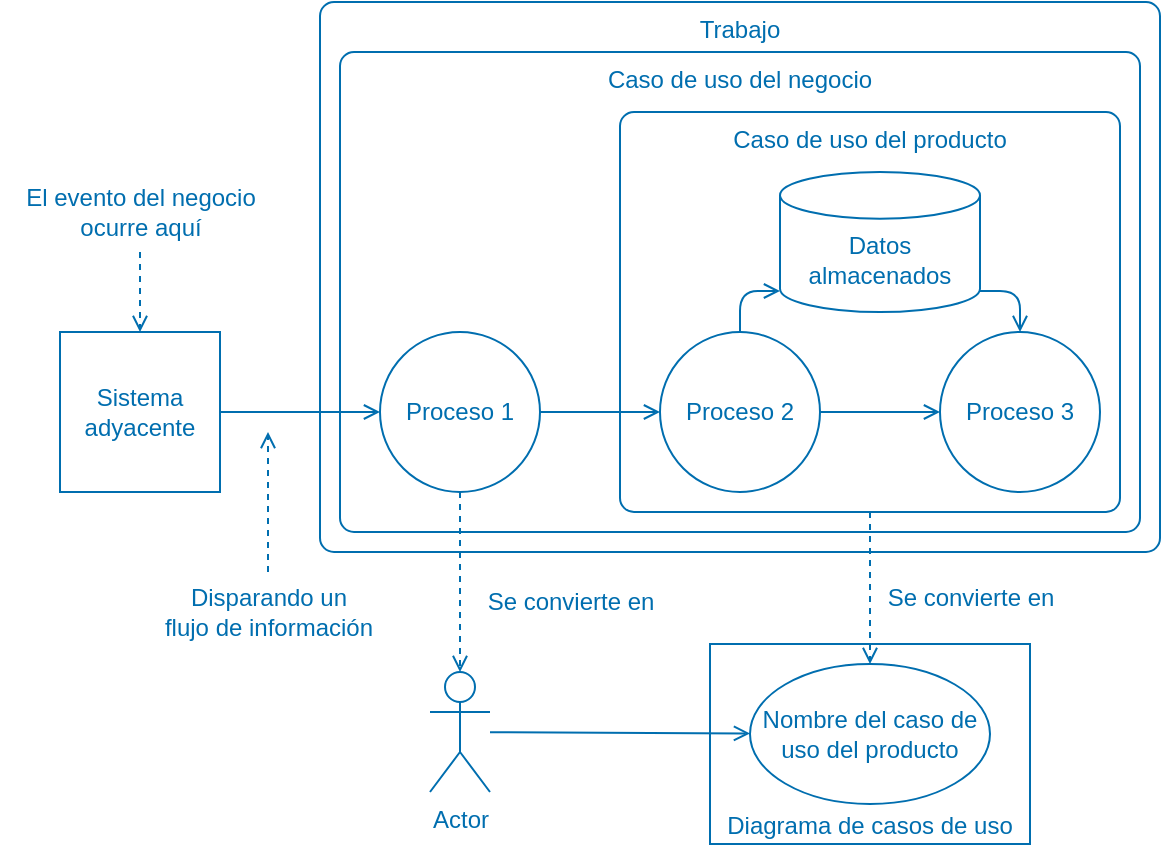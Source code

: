 <mxfile>
    <diagram id="qKNyP_ID8PwwUN_C1o98" name="Page-1">
        <mxGraphModel dx="1042" dy="544" grid="1" gridSize="10" guides="1" tooltips="1" connect="1" arrows="1" fold="1" page="1" pageScale="1" pageWidth="850" pageHeight="1100" math="0" shadow="0">
            <root>
                <mxCell id="0"/>
                <mxCell id="1" parent="0"/>
                <mxCell id="13" value="Caso de uso del negocio" style="rounded=1;whiteSpace=wrap;html=1;absoluteArcSize=1;arcSize=14;strokeWidth=1;strokeColor=#006EAF;fontFamily=Helvetica;fontSize=12;fontColor=#006EAF;fillColor=none;verticalAlign=top;" vertex="1" parent="1">
                    <mxGeometry x="210" y="65" width="400" height="240" as="geometry"/>
                </mxCell>
                <mxCell id="14" value="Trabajo" style="rounded=1;whiteSpace=wrap;html=1;absoluteArcSize=1;arcSize=14;strokeWidth=1;strokeColor=#006EAF;fontFamily=Helvetica;fontSize=12;fontColor=#006EAF;fillColor=none;verticalAlign=top;" vertex="1" parent="1">
                    <mxGeometry x="200" y="40" width="420" height="275" as="geometry"/>
                </mxCell>
                <mxCell id="12" value="Caso de uso del producto" style="rounded=1;whiteSpace=wrap;html=1;absoluteArcSize=1;arcSize=14;strokeWidth=1;strokeColor=#006EAF;fontFamily=Helvetica;fontSize=12;fontColor=#006EAF;fillColor=none;verticalAlign=top;" vertex="1" parent="1">
                    <mxGeometry x="350" y="95" width="250" height="200" as="geometry"/>
                </mxCell>
                <mxCell id="2" value="Sistema adyacente" style="whiteSpace=wrap;html=1;aspect=fixed;fillColor=none;fontColor=#006EAF;strokeColor=#006EAF;" vertex="1" parent="1">
                    <mxGeometry x="70" y="205" width="80" height="80" as="geometry"/>
                </mxCell>
                <mxCell id="3" value="Proceso 1" style="ellipse;whiteSpace=wrap;html=1;aspect=fixed;fillColor=none;fontColor=#006EAF;strokeColor=#006EAF;" vertex="1" parent="1">
                    <mxGeometry x="230" y="205" width="80" height="80" as="geometry"/>
                </mxCell>
                <mxCell id="7" style="edgeStyle=orthogonalEdgeStyle;html=1;entryX=0;entryY=0.85;entryDx=0;entryDy=0;entryPerimeter=0;endArrow=open;endFill=0;fillColor=#1ba1e2;strokeColor=#006EAF;" edge="1" parent="1" source="4" target="6">
                    <mxGeometry relative="1" as="geometry"/>
                </mxCell>
                <mxCell id="4" value="Proceso 2" style="ellipse;whiteSpace=wrap;html=1;aspect=fixed;fillColor=none;fontColor=#006EAF;strokeColor=#006EAF;" vertex="1" parent="1">
                    <mxGeometry x="370" y="205" width="80" height="80" as="geometry"/>
                </mxCell>
                <mxCell id="5" value="Proceso 3" style="ellipse;whiteSpace=wrap;html=1;aspect=fixed;fillColor=none;fontColor=#006EAF;strokeColor=#006EAF;" vertex="1" parent="1">
                    <mxGeometry x="510" y="205" width="80" height="80" as="geometry"/>
                </mxCell>
                <mxCell id="6" value="Datos almacenados" style="strokeWidth=1;html=1;shape=mxgraph.flowchart.database;whiteSpace=wrap;spacingTop=17;fillColor=none;fontColor=#006EAF;strokeColor=#006EAF;" vertex="1" parent="1">
                    <mxGeometry x="430" y="125" width="100" height="70" as="geometry"/>
                </mxCell>
                <mxCell id="8" style="edgeStyle=orthogonalEdgeStyle;html=1;entryX=0.5;entryY=0;entryDx=0;entryDy=0;endArrow=open;endFill=0;exitX=1;exitY=0.85;exitDx=0;exitDy=0;exitPerimeter=0;fillColor=#1ba1e2;strokeColor=#006EAF;" edge="1" parent="1" source="6" target="5">
                    <mxGeometry relative="1" as="geometry">
                        <mxPoint x="420" y="215" as="sourcePoint"/>
                        <mxPoint x="440" y="184.5" as="targetPoint"/>
                    </mxGeometry>
                </mxCell>
                <mxCell id="9" style="edgeStyle=orthogonalEdgeStyle;html=1;endArrow=open;endFill=0;fillColor=#1ba1e2;strokeColor=#006EAF;" edge="1" parent="1" source="4" target="5">
                    <mxGeometry relative="1" as="geometry">
                        <mxPoint x="420" y="215" as="sourcePoint"/>
                        <mxPoint x="440" y="184.5" as="targetPoint"/>
                    </mxGeometry>
                </mxCell>
                <mxCell id="10" style="edgeStyle=orthogonalEdgeStyle;html=1;endArrow=open;endFill=0;fillColor=#1ba1e2;strokeColor=#006EAF;" edge="1" parent="1" source="3" target="4">
                    <mxGeometry relative="1" as="geometry">
                        <mxPoint x="460" y="255" as="sourcePoint"/>
                        <mxPoint x="520" y="255" as="targetPoint"/>
                    </mxGeometry>
                </mxCell>
                <mxCell id="15" style="edgeStyle=orthogonalEdgeStyle;html=1;endArrow=open;endFill=0;fillColor=#1ba1e2;strokeColor=#006EAF;" edge="1" parent="1" source="2" target="3">
                    <mxGeometry relative="1" as="geometry">
                        <mxPoint x="320" y="255" as="sourcePoint"/>
                        <mxPoint x="270" y="245" as="targetPoint"/>
                    </mxGeometry>
                </mxCell>
                <mxCell id="29" style="html=1;strokeWidth=1;fontFamily=Helvetica;fontSize=12;fontColor=#006EAF;endArrow=open;endFill=0;rounded=0;fillColor=#1ba1e2;strokeColor=#006EAF;" edge="1" parent="1" source="17" target="20">
                    <mxGeometry relative="1" as="geometry"/>
                </mxCell>
                <mxCell id="17" value="Actor" style="shape=umlActor;verticalLabelPosition=bottom;verticalAlign=top;html=1;outlineConnect=0;strokeColor=#006EAF;fontFamily=Helvetica;fontSize=12;fontColor=#006EAF;fillColor=none;" vertex="1" parent="1">
                    <mxGeometry x="255" y="375" width="30" height="60" as="geometry"/>
                </mxCell>
                <mxCell id="19" value="Diagrama de casos de uso" style="rounded=0;whiteSpace=wrap;html=1;strokeColor=#006EAF;fontFamily=Helvetica;fontSize=12;fontColor=#006EAF;fillColor=none;verticalAlign=bottom;" vertex="1" parent="1">
                    <mxGeometry x="395" y="361" width="160" height="100" as="geometry"/>
                </mxCell>
                <mxCell id="20" value="Nombre del caso de uso del producto" style="ellipse;whiteSpace=wrap;html=1;strokeColor=#006EAF;fontFamily=Helvetica;fontSize=12;fontColor=#006EAF;fillColor=none;" vertex="1" parent="1">
                    <mxGeometry x="415" y="371" width="120" height="70" as="geometry"/>
                </mxCell>
                <mxCell id="21" value="El evento del negocio&lt;br&gt;ocurre aquí" style="text;html=1;align=center;verticalAlign=middle;resizable=0;points=[];autosize=1;strokeColor=none;fillColor=none;fontSize=12;fontFamily=Helvetica;fontColor=#006EAF;horizontal=1;" vertex="1" parent="1">
                    <mxGeometry x="40" y="125" width="140" height="40" as="geometry"/>
                </mxCell>
                <mxCell id="22" value="" style="endArrow=open;dashed=1;html=1;strokeWidth=1;fontFamily=Helvetica;fontSize=12;fontColor=#006EAF;fillColor=#1ba1e2;strokeColor=#006EAF;endFill=0;entryX=0.5;entryY=0;entryDx=0;entryDy=0;" edge="1" parent="1" source="21" target="2">
                    <mxGeometry width="50" height="50" relative="1" as="geometry">
                        <mxPoint x="110" y="415" as="sourcePoint"/>
                        <mxPoint x="160" y="365" as="targetPoint"/>
                    </mxGeometry>
                </mxCell>
                <mxCell id="23" value="Disparando un&lt;br&gt;flujo de información" style="text;html=1;align=center;verticalAlign=middle;resizable=0;points=[];autosize=1;strokeColor=none;fillColor=none;fontSize=12;fontFamily=Helvetica;fontColor=#006EAF;horizontal=1;" vertex="1" parent="1">
                    <mxGeometry x="109" y="325" width="130" height="40" as="geometry"/>
                </mxCell>
                <mxCell id="24" value="" style="endArrow=open;dashed=1;html=1;strokeWidth=1;fontFamily=Helvetica;fontSize=12;fontColor=#006EAF;fillColor=#1ba1e2;strokeColor=#006EAF;endFill=0;" edge="1" parent="1" source="23">
                    <mxGeometry width="50" height="50" relative="1" as="geometry">
                        <mxPoint x="109" y="175" as="sourcePoint"/>
                        <mxPoint x="174" y="255" as="targetPoint"/>
                    </mxGeometry>
                </mxCell>
                <mxCell id="25" value="" style="endArrow=open;dashed=1;html=1;strokeWidth=1;fontFamily=Helvetica;fontSize=12;fontColor=#006EAF;fillColor=#1ba1e2;strokeColor=#006EAF;endFill=0;entryX=0.5;entryY=0;entryDx=0;entryDy=0;entryPerimeter=0;" edge="1" parent="1" source="3" target="17">
                    <mxGeometry width="50" height="50" relative="1" as="geometry">
                        <mxPoint x="184" y="335" as="sourcePoint"/>
                        <mxPoint x="184" y="265" as="targetPoint"/>
                    </mxGeometry>
                </mxCell>
                <mxCell id="26" value="" style="endArrow=open;dashed=1;html=1;strokeWidth=1;fontFamily=Helvetica;fontSize=12;fontColor=#006EAF;fillColor=#1ba1e2;strokeColor=#006EAF;endFill=0;entryX=0.5;entryY=0;entryDx=0;entryDy=0;exitX=0.5;exitY=1;exitDx=0;exitDy=0;" edge="1" parent="1" source="12" target="20">
                    <mxGeometry width="50" height="50" relative="1" as="geometry">
                        <mxPoint x="340" y="345" as="sourcePoint"/>
                        <mxPoint x="280" y="385" as="targetPoint"/>
                    </mxGeometry>
                </mxCell>
                <mxCell id="27" value="Se convierte en" style="text;html=1;align=center;verticalAlign=middle;resizable=0;points=[];autosize=1;strokeColor=none;fillColor=none;fontSize=12;fontFamily=Helvetica;fontColor=#006EAF;horizontal=1;" vertex="1" parent="1">
                    <mxGeometry x="270" y="325" width="110" height="30" as="geometry"/>
                </mxCell>
                <mxCell id="28" value="Se convierte en" style="text;html=1;align=center;verticalAlign=middle;resizable=0;points=[];autosize=1;strokeColor=none;fillColor=none;fontSize=12;fontFamily=Helvetica;fontColor=#006EAF;horizontal=1;" vertex="1" parent="1">
                    <mxGeometry x="470" y="323" width="110" height="30" as="geometry"/>
                </mxCell>
            </root>
        </mxGraphModel>
    </diagram>
</mxfile>